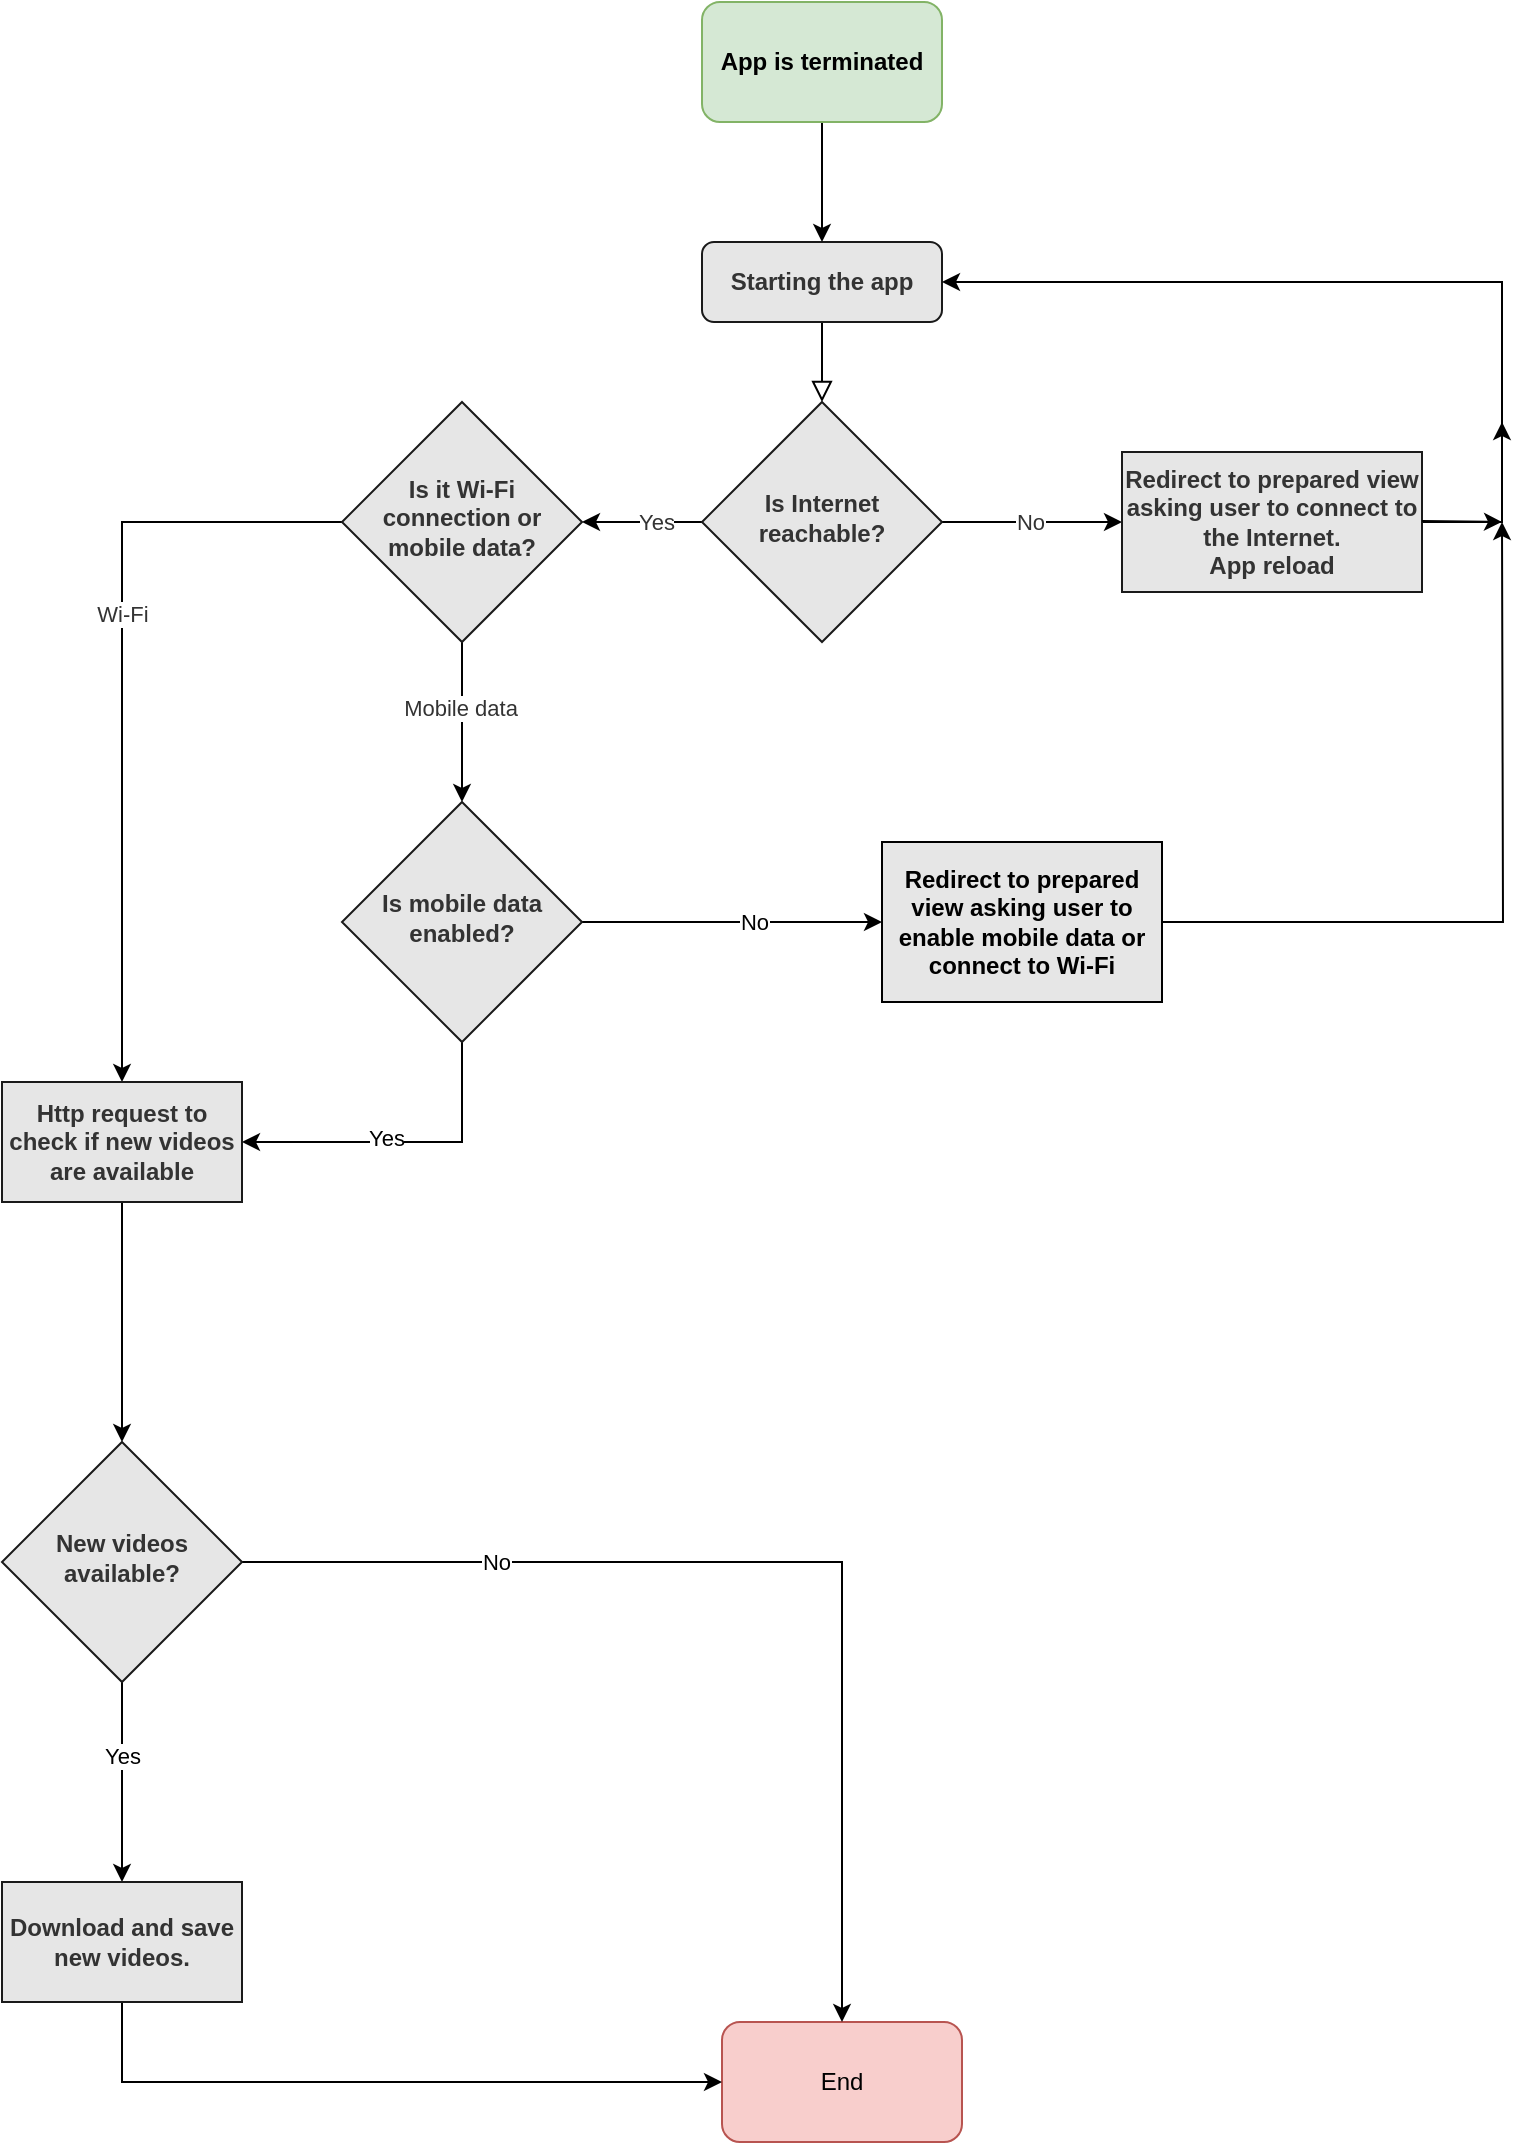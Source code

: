 <mxfile version="15.2.7" type="device"><diagram id="C5RBs43oDa-KdzZeNtuy" name="Page-1"><mxGraphModel dx="1551" dy="1151" grid="1" gridSize="10" guides="1" tooltips="1" connect="1" arrows="1" fold="1" page="1" pageScale="1" pageWidth="827" pageHeight="1169" math="0" shadow="0"><root><mxCell id="WIyWlLk6GJQsqaUBKTNV-0"/><mxCell id="WIyWlLk6GJQsqaUBKTNV-1" parent="WIyWlLk6GJQsqaUBKTNV-0"/><mxCell id="WIyWlLk6GJQsqaUBKTNV-2" value="" style="rounded=0;html=1;jettySize=auto;orthogonalLoop=1;fontSize=11;endArrow=block;endFill=0;endSize=8;strokeWidth=1;shadow=0;labelBackgroundColor=none;edgeStyle=orthogonalEdgeStyle;fontColor=#333333;" parent="WIyWlLk6GJQsqaUBKTNV-1" source="WIyWlLk6GJQsqaUBKTNV-3" target="WIyWlLk6GJQsqaUBKTNV-6" edge="1"><mxGeometry relative="1" as="geometry"/></mxCell><mxCell id="WIyWlLk6GJQsqaUBKTNV-3" value="&lt;b&gt;Starting the app&lt;/b&gt;" style="rounded=1;whiteSpace=wrap;html=1;fontSize=12;glass=0;strokeWidth=1;shadow=0;fillColor=#E6E6E6;fontColor=#333333;strokeColor=#1A1A1A;" parent="WIyWlLk6GJQsqaUBKTNV-1" vertex="1"><mxGeometry x="410" y="120" width="120" height="40" as="geometry"/></mxCell><mxCell id="SawHmeWGLTYTXrXVd9On-2" style="edgeStyle=orthogonalEdgeStyle;rounded=0;orthogonalLoop=1;jettySize=auto;html=1;exitX=0;exitY=0.5;exitDx=0;exitDy=0;entryX=1;entryY=0.5;entryDx=0;entryDy=0;fontColor=#333333;" parent="WIyWlLk6GJQsqaUBKTNV-1" source="WIyWlLk6GJQsqaUBKTNV-6" target="SawHmeWGLTYTXrXVd9On-6" edge="1"><mxGeometry relative="1" as="geometry"><mxPoint x="230" y="260" as="targetPoint"/></mxGeometry></mxCell><mxCell id="SawHmeWGLTYTXrXVd9On-3" value="Yes" style="edgeLabel;html=1;align=center;verticalAlign=middle;resizable=0;points=[];fontColor=#333333;" parent="SawHmeWGLTYTXrXVd9On-2" vertex="1" connectable="0"><mxGeometry x="-0.235" relative="1" as="geometry"><mxPoint as="offset"/></mxGeometry></mxCell><mxCell id="SawHmeWGLTYTXrXVd9On-4" style="edgeStyle=orthogonalEdgeStyle;rounded=0;orthogonalLoop=1;jettySize=auto;html=1;exitX=1;exitY=0.5;exitDx=0;exitDy=0;entryX=0;entryY=0.5;entryDx=0;entryDy=0;fontColor=#333333;" parent="WIyWlLk6GJQsqaUBKTNV-1" source="WIyWlLk6GJQsqaUBKTNV-6" target="SawHmeWGLTYTXrXVd9On-14" edge="1"><mxGeometry relative="1" as="geometry"><mxPoint x="670" y="260" as="targetPoint"/></mxGeometry></mxCell><mxCell id="SawHmeWGLTYTXrXVd9On-5" value="No" style="edgeLabel;html=1;align=center;verticalAlign=middle;resizable=0;points=[];fontColor=#333333;" parent="SawHmeWGLTYTXrXVd9On-4" vertex="1" connectable="0"><mxGeometry x="0.224" y="-2" relative="1" as="geometry"><mxPoint x="-11" y="-2" as="offset"/></mxGeometry></mxCell><mxCell id="WIyWlLk6GJQsqaUBKTNV-6" value="&lt;b&gt;Is Internet reachable?&lt;/b&gt;" style="rhombus;whiteSpace=wrap;html=1;shadow=0;fontFamily=Helvetica;fontSize=12;align=center;strokeWidth=1;spacing=6;spacingTop=-4;fillColor=#E6E6E6;fontColor=#333333;strokeColor=#1A1A1A;" parent="WIyWlLk6GJQsqaUBKTNV-1" vertex="1"><mxGeometry x="410" y="200" width="120" height="120" as="geometry"/></mxCell><mxCell id="SawHmeWGLTYTXrXVd9On-1" style="edgeStyle=orthogonalEdgeStyle;rounded=0;orthogonalLoop=1;jettySize=auto;html=1;exitX=0.5;exitY=1;exitDx=0;exitDy=0;entryX=0.5;entryY=0;entryDx=0;entryDy=0;fontColor=#333333;" parent="WIyWlLk6GJQsqaUBKTNV-1" source="SawHmeWGLTYTXrXVd9On-0" target="WIyWlLk6GJQsqaUBKTNV-3" edge="1"><mxGeometry relative="1" as="geometry"/></mxCell><mxCell id="SawHmeWGLTYTXrXVd9On-0" value="&lt;b&gt;App is terminated&lt;/b&gt;" style="rounded=1;whiteSpace=wrap;html=1;fillColor=#d5e8d4;strokeColor=#82b366;" parent="WIyWlLk6GJQsqaUBKTNV-1" vertex="1"><mxGeometry x="410" width="120" height="60" as="geometry"/></mxCell><mxCell id="SawHmeWGLTYTXrXVd9On-7" style="edgeStyle=orthogonalEdgeStyle;rounded=0;orthogonalLoop=1;jettySize=auto;html=1;exitX=0;exitY=0.5;exitDx=0;exitDy=0;fontColor=#333333;entryX=0.5;entryY=0;entryDx=0;entryDy=0;" parent="WIyWlLk6GJQsqaUBKTNV-1" source="SawHmeWGLTYTXrXVd9On-6" target="SawHmeWGLTYTXrXVd9On-21" edge="1"><mxGeometry relative="1" as="geometry"><mxPoint x="240" y="630" as="targetPoint"/><Array as="points"><mxPoint x="120" y="260"/></Array></mxGeometry></mxCell><mxCell id="SawHmeWGLTYTXrXVd9On-9" value="Wi-Fi" style="edgeLabel;html=1;align=center;verticalAlign=middle;resizable=0;points=[];fontColor=#333333;" parent="SawHmeWGLTYTXrXVd9On-7" vertex="1" connectable="0"><mxGeometry x="-0.2" relative="1" as="geometry"><mxPoint as="offset"/></mxGeometry></mxCell><mxCell id="SawHmeWGLTYTXrXVd9On-10" style="edgeStyle=orthogonalEdgeStyle;rounded=0;orthogonalLoop=1;jettySize=auto;html=1;exitX=0.5;exitY=1;exitDx=0;exitDy=0;fontColor=#333333;" parent="WIyWlLk6GJQsqaUBKTNV-1" source="SawHmeWGLTYTXrXVd9On-6" target="SawHmeWGLTYTXrXVd9On-16" edge="1"><mxGeometry relative="1" as="geometry"><mxPoint x="290" y="400" as="targetPoint"/></mxGeometry></mxCell><mxCell id="SawHmeWGLTYTXrXVd9On-11" value="Mobile data" style="edgeLabel;html=1;align=center;verticalAlign=middle;resizable=0;points=[];fontColor=#333333;" parent="SawHmeWGLTYTXrXVd9On-10" vertex="1" connectable="0"><mxGeometry x="-0.169" y="-1" relative="1" as="geometry"><mxPoint as="offset"/></mxGeometry></mxCell><mxCell id="SawHmeWGLTYTXrXVd9On-6" value="&lt;b&gt;Is it Wi-Fi connection or mobile data?&lt;/b&gt;" style="rhombus;whiteSpace=wrap;html=1;shadow=0;fontFamily=Helvetica;fontSize=12;align=center;strokeWidth=1;spacing=6;spacingTop=-4;fillColor=#E6E6E6;fontColor=#333333;strokeColor=#1A1A1A;" parent="WIyWlLk6GJQsqaUBKTNV-1" vertex="1"><mxGeometry x="230" y="200" width="120" height="120" as="geometry"/></mxCell><mxCell id="SawHmeWGLTYTXrXVd9On-12" value="End" style="rounded=1;whiteSpace=wrap;html=1;fillColor=#f8cecc;strokeColor=#b85450;" parent="WIyWlLk6GJQsqaUBKTNV-1" vertex="1"><mxGeometry x="420" y="1010" width="120" height="60" as="geometry"/></mxCell><mxCell id="cpbtyrU4rWRwxH7wX8Xg-9" style="edgeStyle=orthogonalEdgeStyle;rounded=0;orthogonalLoop=1;jettySize=auto;html=1;exitX=1;exitY=0.5;exitDx=0;exitDy=0;entryX=1;entryY=0.5;entryDx=0;entryDy=0;" parent="WIyWlLk6GJQsqaUBKTNV-1" source="SawHmeWGLTYTXrXVd9On-14" target="WIyWlLk6GJQsqaUBKTNV-3" edge="1"><mxGeometry relative="1" as="geometry"><Array as="points"><mxPoint x="810" y="260"/><mxPoint x="810" y="140"/></Array></mxGeometry></mxCell><mxCell id="SawHmeWGLTYTXrXVd9On-14" value="&lt;b&gt;Redirect to prepared view asking user to connect to the Internet.&lt;br&gt;App reload&lt;br&gt;&lt;/b&gt;" style="rounded=0;whiteSpace=wrap;html=1;fillColor=#E6E6E6;fontColor=#333333;strokeColor=#1A1A1A;" parent="WIyWlLk6GJQsqaUBKTNV-1" vertex="1"><mxGeometry x="620" y="225" width="150" height="70" as="geometry"/></mxCell><mxCell id="cpbtyrU4rWRwxH7wX8Xg-1" style="edgeStyle=orthogonalEdgeStyle;rounded=0;orthogonalLoop=1;jettySize=auto;html=1;exitX=0.5;exitY=1;exitDx=0;exitDy=0;entryX=1;entryY=0.5;entryDx=0;entryDy=0;" parent="WIyWlLk6GJQsqaUBKTNV-1" source="SawHmeWGLTYTXrXVd9On-16" target="SawHmeWGLTYTXrXVd9On-21" edge="1"><mxGeometry relative="1" as="geometry"/></mxCell><mxCell id="cpbtyrU4rWRwxH7wX8Xg-2" value="Yes" style="edgeLabel;html=1;align=center;verticalAlign=middle;resizable=0;points=[];" parent="cpbtyrU4rWRwxH7wX8Xg-1" vertex="1" connectable="0"><mxGeometry x="0.099" y="-2" relative="1" as="geometry"><mxPoint as="offset"/></mxGeometry></mxCell><mxCell id="cpbtyrU4rWRwxH7wX8Xg-11" style="edgeStyle=orthogonalEdgeStyle;rounded=0;orthogonalLoop=1;jettySize=auto;html=1;exitX=1;exitY=0.5;exitDx=0;exitDy=0;entryX=0;entryY=0.5;entryDx=0;entryDy=0;" parent="WIyWlLk6GJQsqaUBKTNV-1" source="SawHmeWGLTYTXrXVd9On-16" target="cpbtyrU4rWRwxH7wX8Xg-10" edge="1"><mxGeometry relative="1" as="geometry"/></mxCell><mxCell id="cpbtyrU4rWRwxH7wX8Xg-14" value="No" style="edgeLabel;html=1;align=center;verticalAlign=middle;resizable=0;points=[];" parent="cpbtyrU4rWRwxH7wX8Xg-11" vertex="1" connectable="0"><mxGeometry x="-0.321" relative="1" as="geometry"><mxPoint x="35" as="offset"/></mxGeometry></mxCell><mxCell id="SawHmeWGLTYTXrXVd9On-16" value="&lt;b&gt;Is mobile data enabled?&lt;/b&gt;" style="rhombus;whiteSpace=wrap;html=1;shadow=0;fontFamily=Helvetica;fontSize=12;align=center;strokeWidth=1;spacing=6;spacingTop=-4;fillColor=#E6E6E6;fontColor=#333333;strokeColor=#1A1A1A;" parent="WIyWlLk6GJQsqaUBKTNV-1" vertex="1"><mxGeometry x="230" y="400" width="120" height="120" as="geometry"/></mxCell><mxCell id="cpbtyrU4rWRwxH7wX8Xg-0" style="edgeStyle=orthogonalEdgeStyle;rounded=0;orthogonalLoop=1;jettySize=auto;html=1;exitX=0.5;exitY=1;exitDx=0;exitDy=0;entryX=0.5;entryY=0;entryDx=0;entryDy=0;" parent="WIyWlLk6GJQsqaUBKTNV-1" source="SawHmeWGLTYTXrXVd9On-21" target="AFrwjnptxdGPx0P7U923-0" edge="1"><mxGeometry relative="1" as="geometry"/></mxCell><mxCell id="SawHmeWGLTYTXrXVd9On-21" value="&lt;b&gt;Http request to check if new videos are available&lt;/b&gt;" style="rounded=0;whiteSpace=wrap;html=1;fillColor=#E6E6E6;fontColor=#333333;strokeColor=#1A1A1A;" parent="WIyWlLk6GJQsqaUBKTNV-1" vertex="1"><mxGeometry x="60" y="540" width="120" height="60" as="geometry"/></mxCell><mxCell id="cpbtyrU4rWRwxH7wX8Xg-3" style="edgeStyle=orthogonalEdgeStyle;rounded=0;orthogonalLoop=1;jettySize=auto;html=1;exitX=1;exitY=0.5;exitDx=0;exitDy=0;" parent="WIyWlLk6GJQsqaUBKTNV-1" source="AFrwjnptxdGPx0P7U923-0" target="SawHmeWGLTYTXrXVd9On-12" edge="1"><mxGeometry relative="1" as="geometry"/></mxCell><mxCell id="cpbtyrU4rWRwxH7wX8Xg-4" value="No" style="edgeLabel;html=1;align=center;verticalAlign=middle;resizable=0;points=[];" parent="cpbtyrU4rWRwxH7wX8Xg-3" vertex="1" connectable="0"><mxGeometry x="-0.21" y="-1" relative="1" as="geometry"><mxPoint x="-83" y="-1" as="offset"/></mxGeometry></mxCell><mxCell id="cpbtyrU4rWRwxH7wX8Xg-6" style="edgeStyle=orthogonalEdgeStyle;rounded=0;orthogonalLoop=1;jettySize=auto;html=1;exitX=0.5;exitY=1;exitDx=0;exitDy=0;entryX=0.5;entryY=0;entryDx=0;entryDy=0;" parent="WIyWlLk6GJQsqaUBKTNV-1" source="AFrwjnptxdGPx0P7U923-0" target="cpbtyrU4rWRwxH7wX8Xg-18" edge="1"><mxGeometry relative="1" as="geometry"><mxPoint x="120" y="940" as="targetPoint"/></mxGeometry></mxCell><mxCell id="cpbtyrU4rWRwxH7wX8Xg-7" value="Yes" style="edgeLabel;html=1;align=center;verticalAlign=middle;resizable=0;points=[];" parent="cpbtyrU4rWRwxH7wX8Xg-6" vertex="1" connectable="0"><mxGeometry x="-0.266" y="-4" relative="1" as="geometry"><mxPoint x="4" as="offset"/></mxGeometry></mxCell><mxCell id="AFrwjnptxdGPx0P7U923-0" value="&lt;b&gt;New videos available?&lt;/b&gt;" style="rhombus;whiteSpace=wrap;html=1;shadow=0;fontFamily=Helvetica;fontSize=12;align=center;strokeWidth=1;spacing=6;spacingTop=-4;fillColor=#E6E6E6;fontColor=#333333;strokeColor=#1A1A1A;" parent="WIyWlLk6GJQsqaUBKTNV-1" vertex="1"><mxGeometry x="60" y="720" width="120" height="120" as="geometry"/></mxCell><mxCell id="cpbtyrU4rWRwxH7wX8Xg-8" style="edgeStyle=orthogonalEdgeStyle;rounded=0;orthogonalLoop=1;jettySize=auto;html=1;exitX=0.5;exitY=1;exitDx=0;exitDy=0;entryX=0;entryY=0.5;entryDx=0;entryDy=0;" parent="WIyWlLk6GJQsqaUBKTNV-1" source="cpbtyrU4rWRwxH7wX8Xg-18" target="SawHmeWGLTYTXrXVd9On-12" edge="1"><mxGeometry relative="1" as="geometry"><mxPoint x="400" y="820" as="targetPoint"/><mxPoint x="120" y="1000" as="sourcePoint"/></mxGeometry></mxCell><mxCell id="cpbtyrU4rWRwxH7wX8Xg-15" style="edgeStyle=orthogonalEdgeStyle;rounded=0;orthogonalLoop=1;jettySize=auto;html=1;exitX=1;exitY=0.5;exitDx=0;exitDy=0;" parent="WIyWlLk6GJQsqaUBKTNV-1" source="cpbtyrU4rWRwxH7wX8Xg-10" edge="1"><mxGeometry relative="1" as="geometry"><mxPoint x="810" y="260" as="targetPoint"/></mxGeometry></mxCell><mxCell id="cpbtyrU4rWRwxH7wX8Xg-10" value="&lt;b&gt;Redirect to prepared view asking user to enable mobile data or connect to Wi-Fi&lt;/b&gt;" style="rounded=0;whiteSpace=wrap;html=1;fillColor=#E6E6E6;" parent="WIyWlLk6GJQsqaUBKTNV-1" vertex="1"><mxGeometry x="500" y="420" width="140" height="80" as="geometry"/></mxCell><mxCell id="cpbtyrU4rWRwxH7wX8Xg-16" value="" style="endArrow=classic;html=1;" parent="WIyWlLk6GJQsqaUBKTNV-1" edge="1"><mxGeometry width="50" height="50" relative="1" as="geometry"><mxPoint x="770" y="259.5" as="sourcePoint"/><mxPoint x="810" y="260" as="targetPoint"/></mxGeometry></mxCell><mxCell id="cpbtyrU4rWRwxH7wX8Xg-17" value="" style="endArrow=classic;html=1;" parent="WIyWlLk6GJQsqaUBKTNV-1" edge="1"><mxGeometry width="50" height="50" relative="1" as="geometry"><mxPoint x="810" y="260" as="sourcePoint"/><mxPoint x="810" y="210" as="targetPoint"/></mxGeometry></mxCell><mxCell id="cpbtyrU4rWRwxH7wX8Xg-18" value="&lt;b&gt;Download and save new videos.&lt;/b&gt;" style="rounded=0;whiteSpace=wrap;html=1;fillColor=#E6E6E6;fontColor=#333333;strokeColor=#1A1A1A;" parent="WIyWlLk6GJQsqaUBKTNV-1" vertex="1"><mxGeometry x="60" y="940" width="120" height="60" as="geometry"/></mxCell></root></mxGraphModel></diagram></mxfile>